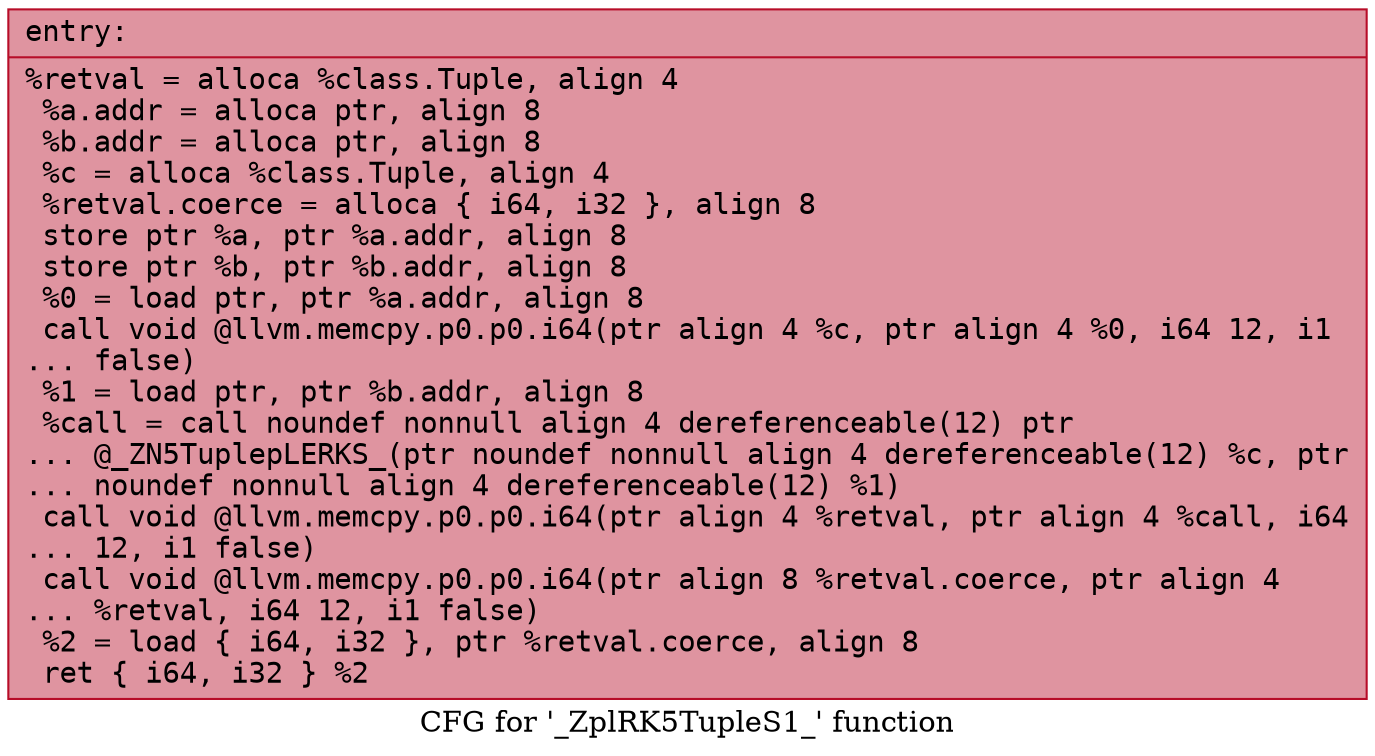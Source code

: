 digraph "CFG for '_ZplRK5TupleS1_' function" {
	label="CFG for '_ZplRK5TupleS1_' function";

	Node0x560dca0411f0 [shape=record,color="#b70d28ff", style=filled, fillcolor="#b70d2870" fontname="Courier",label="{entry:\l|  %retval = alloca %class.Tuple, align 4\l  %a.addr = alloca ptr, align 8\l  %b.addr = alloca ptr, align 8\l  %c = alloca %class.Tuple, align 4\l  %retval.coerce = alloca \{ i64, i32 \}, align 8\l  store ptr %a, ptr %a.addr, align 8\l  store ptr %b, ptr %b.addr, align 8\l  %0 = load ptr, ptr %a.addr, align 8\l  call void @llvm.memcpy.p0.p0.i64(ptr align 4 %c, ptr align 4 %0, i64 12, i1\l... false)\l  %1 = load ptr, ptr %b.addr, align 8\l  %call = call noundef nonnull align 4 dereferenceable(12) ptr\l... @_ZN5TuplepLERKS_(ptr noundef nonnull align 4 dereferenceable(12) %c, ptr\l... noundef nonnull align 4 dereferenceable(12) %1)\l  call void @llvm.memcpy.p0.p0.i64(ptr align 4 %retval, ptr align 4 %call, i64\l... 12, i1 false)\l  call void @llvm.memcpy.p0.p0.i64(ptr align 8 %retval.coerce, ptr align 4\l... %retval, i64 12, i1 false)\l  %2 = load \{ i64, i32 \}, ptr %retval.coerce, align 8\l  ret \{ i64, i32 \} %2\l}"];
}
